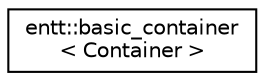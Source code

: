 digraph "Graphical Class Hierarchy"
{
 // LATEX_PDF_SIZE
  edge [fontname="Helvetica",fontsize="10",labelfontname="Helvetica",labelfontsize="10"];
  node [fontname="Helvetica",fontsize="10",shape=record];
  rankdir="LR";
  Node0 [label="entt::basic_container\l\< Container \>",height=0.2,width=0.4,color="black", fillcolor="white", style="filled",URL="$structentt_1_1basic__container.html",tooltip="Basic STL-compatible container traits."];
}
